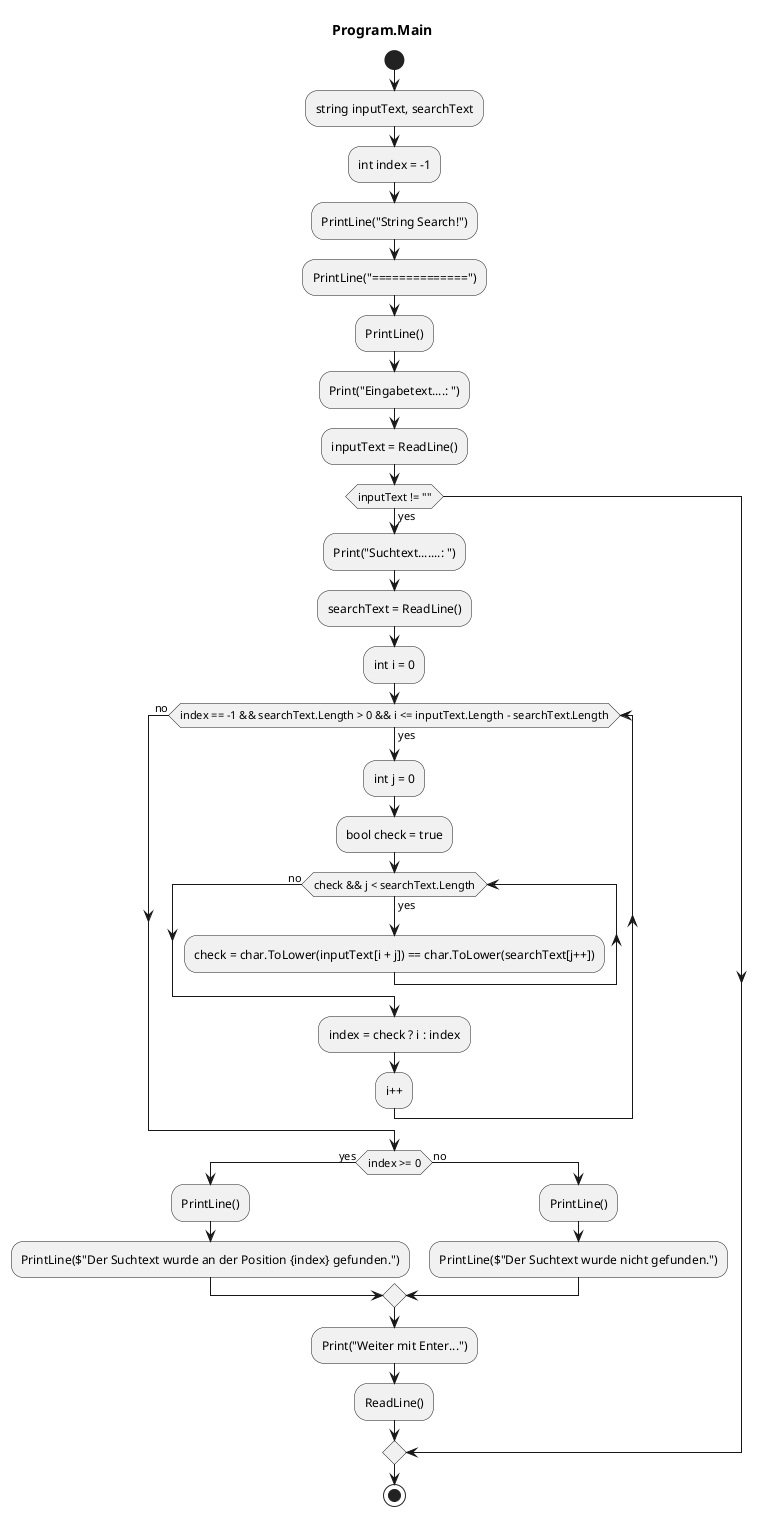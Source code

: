 @startuml Program.Main
title Program.Main
start
:string inputText, searchText;
:int index = -1;
:PrintLine("String Search!");
:PrintLine("==============");
:PrintLine();
:Print("Eingabetext....: ");
:inputText = ReadLine();
if (inputText != "") then (yes)
    :Print("Suchtext.......: ");
    :searchText = ReadLine();
    :int i = 0;
    while (index == -1 && searchText.Length > 0 && i <= inputText.Length - searchText.Length) is (yes)
        :int j = 0;
        :bool check = true;
        while (check && j < searchText.Length) is (yes)
            :check = char.ToLower(inputText[i + j]) == char.ToLower(searchText[j++]);
        endwhile (no)
        :index = check ? i : index;
    :i++;
    endwhile (no)
    if (index >= 0) then (yes)
        :PrintLine();
        :PrintLine($"Der Suchtext wurde an der Position {index} gefunden.");
      else (no)
          :PrintLine();
          :PrintLine($"Der Suchtext wurde nicht gefunden.");
    endif
    :Print("Weiter mit Enter...");
    :ReadLine();
endif
stop
@enduml

